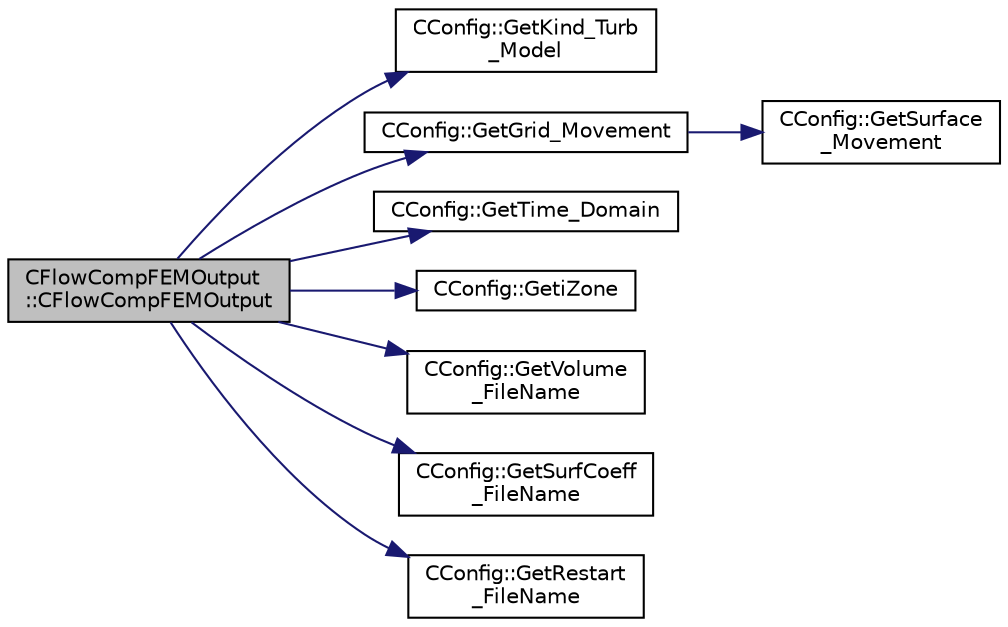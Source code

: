 digraph "CFlowCompFEMOutput::CFlowCompFEMOutput"
{
  edge [fontname="Helvetica",fontsize="10",labelfontname="Helvetica",labelfontsize="10"];
  node [fontname="Helvetica",fontsize="10",shape=record];
  rankdir="LR";
  Node0 [label="CFlowCompFEMOutput\l::CFlowCompFEMOutput",height=0.2,width=0.4,color="black", fillcolor="grey75", style="filled", fontcolor="black"];
  Node0 -> Node1 [color="midnightblue",fontsize="10",style="solid",fontname="Helvetica"];
  Node1 [label="CConfig::GetKind_Turb\l_Model",height=0.2,width=0.4,color="black", fillcolor="white", style="filled",URL="$class_c_config.html#a40aaed07fc5844d505d2c0b7076594d7",tooltip="Get the kind of the turbulence model. "];
  Node0 -> Node2 [color="midnightblue",fontsize="10",style="solid",fontname="Helvetica"];
  Node2 [label="CConfig::GetGrid_Movement",height=0.2,width=0.4,color="black", fillcolor="white", style="filled",URL="$class_c_config.html#a65f49bf3888539804cc0ceac28a32923",tooltip="Get information about the grid movement. "];
  Node2 -> Node3 [color="midnightblue",fontsize="10",style="solid",fontname="Helvetica"];
  Node3 [label="CConfig::GetSurface\l_Movement",height=0.2,width=0.4,color="black", fillcolor="white", style="filled",URL="$class_c_config.html#a67dbc09d0ad95072023d7f356333d6c8",tooltip="Get information about deforming markers. "];
  Node0 -> Node4 [color="midnightblue",fontsize="10",style="solid",fontname="Helvetica"];
  Node4 [label="CConfig::GetTime_Domain",height=0.2,width=0.4,color="black", fillcolor="white", style="filled",URL="$class_c_config.html#a6a11350b3c8d7577318be43cda6f7292",tooltip="Check if the multizone problem is solved for time domain. "];
  Node0 -> Node5 [color="midnightblue",fontsize="10",style="solid",fontname="Helvetica"];
  Node5 [label="CConfig::GetiZone",height=0.2,width=0.4,color="black", fillcolor="white", style="filled",URL="$class_c_config.html#ac09e21f44792b38adb3f933a4426b25f",tooltip="Provides the number of varaibles. "];
  Node0 -> Node6 [color="midnightblue",fontsize="10",style="solid",fontname="Helvetica"];
  Node6 [label="CConfig::GetVolume\l_FileName",height=0.2,width=0.4,color="black", fillcolor="white", style="filled",URL="$class_c_config.html#a845b0d3252fc84947f81dd73397b7b2e",tooltip="Get the name of the file with the flow variables. "];
  Node0 -> Node7 [color="midnightblue",fontsize="10",style="solid",fontname="Helvetica"];
  Node7 [label="CConfig::GetSurfCoeff\l_FileName",height=0.2,width=0.4,color="black", fillcolor="white", style="filled",URL="$class_c_config.html#a8d0d7c4c123224eab13a4aaa79d307b7",tooltip="Get the name of the file with the surface information for the flow problem. "];
  Node0 -> Node8 [color="midnightblue",fontsize="10",style="solid",fontname="Helvetica"];
  Node8 [label="CConfig::GetRestart\l_FileName",height=0.2,width=0.4,color="black", fillcolor="white", style="filled",URL="$class_c_config.html#ae023a63d67c0d4eadb21c22e15ef7abc",tooltip="Get the name of the restart file for the flow variables. "];
}
